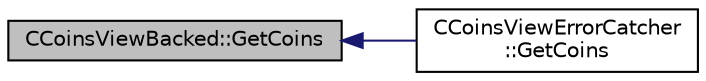 digraph "CCoinsViewBacked::GetCoins"
{
  edge [fontname="Helvetica",fontsize="10",labelfontname="Helvetica",labelfontsize="10"];
  node [fontname="Helvetica",fontsize="10",shape=record];
  rankdir="LR";
  Node10 [label="CCoinsViewBacked::GetCoins",height=0.2,width=0.4,color="black", fillcolor="grey75", style="filled", fontcolor="black"];
  Node10 -> Node11 [dir="back",color="midnightblue",fontsize="10",style="solid",fontname="Helvetica"];
  Node11 [label="CCoinsViewErrorCatcher\l::GetCoins",height=0.2,width=0.4,color="black", fillcolor="white", style="filled",URL="$class_c_coins_view_error_catcher.html#a909f7b9e364b6f06bfea955209aa015d",tooltip="Retrieve the CCoins (unspent transaction outputs) for a given txid. "];
}
